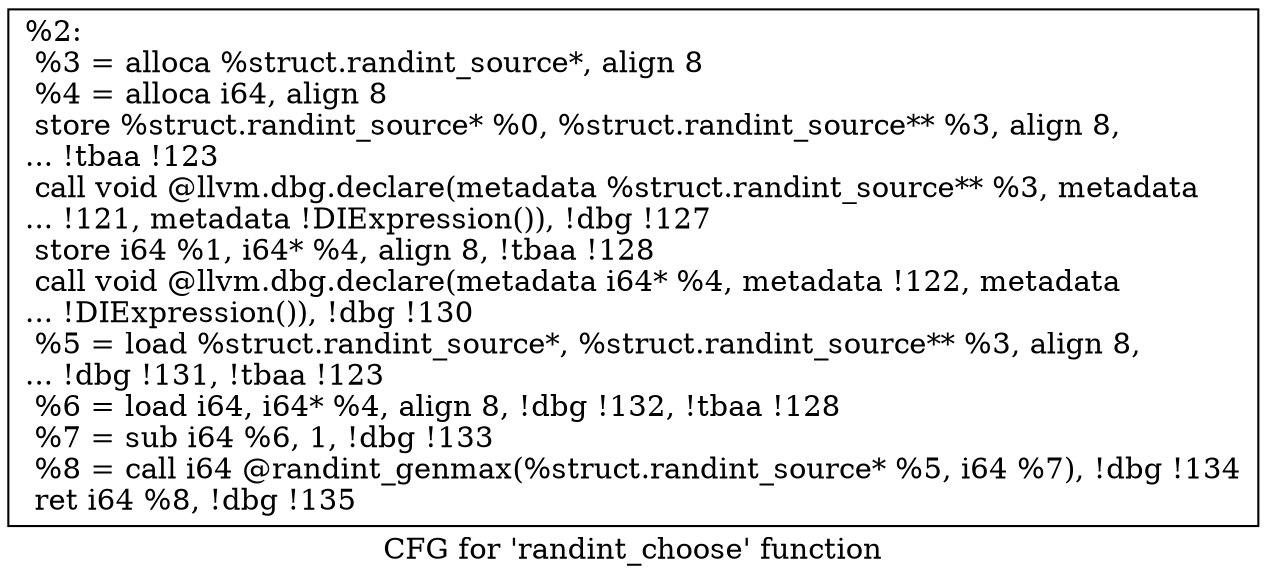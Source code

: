 digraph "CFG for 'randint_choose' function" {
	label="CFG for 'randint_choose' function";

	Node0x1cc6360 [shape=record,label="{%2:\l  %3 = alloca %struct.randint_source*, align 8\l  %4 = alloca i64, align 8\l  store %struct.randint_source* %0, %struct.randint_source** %3, align 8,\l... !tbaa !123\l  call void @llvm.dbg.declare(metadata %struct.randint_source** %3, metadata\l... !121, metadata !DIExpression()), !dbg !127\l  store i64 %1, i64* %4, align 8, !tbaa !128\l  call void @llvm.dbg.declare(metadata i64* %4, metadata !122, metadata\l... !DIExpression()), !dbg !130\l  %5 = load %struct.randint_source*, %struct.randint_source** %3, align 8,\l... !dbg !131, !tbaa !123\l  %6 = load i64, i64* %4, align 8, !dbg !132, !tbaa !128\l  %7 = sub i64 %6, 1, !dbg !133\l  %8 = call i64 @randint_genmax(%struct.randint_source* %5, i64 %7), !dbg !134\l  ret i64 %8, !dbg !135\l}"];
}

